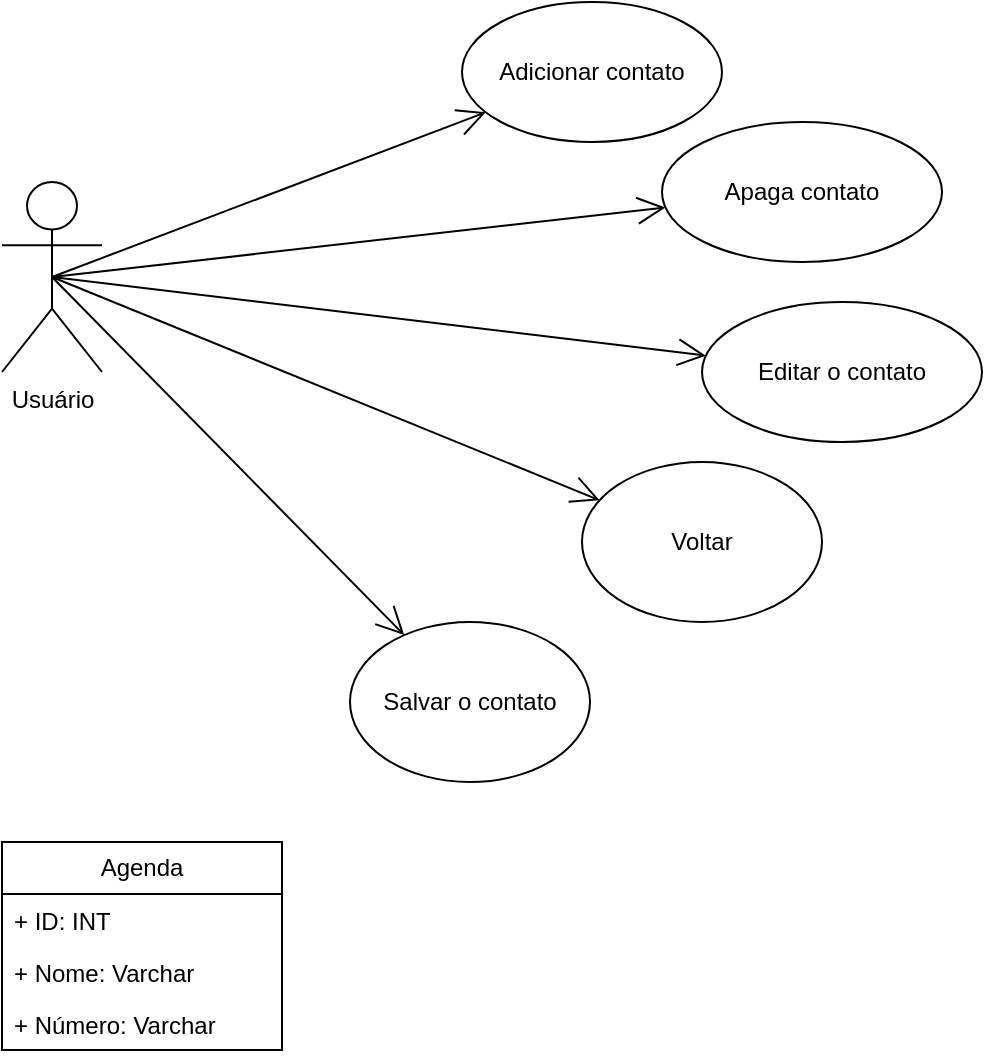 <mxfile version="24.9.3">
  <diagram name="Página-1" id="uQEMmvssTPvJ5DPufRJf">
    <mxGraphModel dx="1434" dy="780" grid="1" gridSize="10" guides="1" tooltips="1" connect="1" arrows="1" fold="1" page="1" pageScale="1" pageWidth="827" pageHeight="1169" math="0" shadow="0">
      <root>
        <mxCell id="0" />
        <mxCell id="1" parent="0" />
        <mxCell id="2Mwwbc90E_nYIf59NP4B-6" value="Adicionar contato" style="ellipse;whiteSpace=wrap;html=1;" parent="1" vertex="1">
          <mxGeometry x="350" y="50" width="130" height="70" as="geometry" />
        </mxCell>
        <mxCell id="2Mwwbc90E_nYIf59NP4B-8" value="" style="endArrow=open;endFill=1;endSize=12;html=1;rounded=0;exitX=0.5;exitY=0.5;exitDx=0;exitDy=0;exitPerimeter=0;" parent="1" source="N6wAdTiqHCBUAlY8DSNw-11" target="2Mwwbc90E_nYIf59NP4B-6" edge="1">
          <mxGeometry width="160" relative="1" as="geometry">
            <mxPoint x="195" y="190" as="sourcePoint" />
            <mxPoint x="490" y="290" as="targetPoint" />
          </mxGeometry>
        </mxCell>
        <mxCell id="2Mwwbc90E_nYIf59NP4B-9" value="Apaga contato" style="ellipse;whiteSpace=wrap;html=1;" parent="1" vertex="1">
          <mxGeometry x="450" y="110" width="140" height="70" as="geometry" />
        </mxCell>
        <mxCell id="2Mwwbc90E_nYIf59NP4B-12" value="Editar o contato" style="ellipse;whiteSpace=wrap;html=1;" parent="1" vertex="1">
          <mxGeometry x="470" y="200" width="140" height="70" as="geometry" />
        </mxCell>
        <mxCell id="2Mwwbc90E_nYIf59NP4B-13" value="" style="endArrow=open;endFill=1;endSize=12;html=1;rounded=0;exitX=0.5;exitY=0.5;exitDx=0;exitDy=0;exitPerimeter=0;" parent="1" source="N6wAdTiqHCBUAlY8DSNw-11" target="2Mwwbc90E_nYIf59NP4B-12" edge="1">
          <mxGeometry width="160" relative="1" as="geometry">
            <mxPoint x="195" y="190" as="sourcePoint" />
            <mxPoint x="490" y="290" as="targetPoint" />
          </mxGeometry>
        </mxCell>
        <mxCell id="2Mwwbc90E_nYIf59NP4B-14" value="" style="endArrow=open;endFill=1;endSize=12;html=1;rounded=0;exitX=0.5;exitY=0.5;exitDx=0;exitDy=0;exitPerimeter=0;" parent="1" source="N6wAdTiqHCBUAlY8DSNw-11" target="2Mwwbc90E_nYIf59NP4B-9" edge="1">
          <mxGeometry width="160" relative="1" as="geometry">
            <mxPoint x="195" y="190" as="sourcePoint" />
            <mxPoint x="490" y="290" as="targetPoint" />
          </mxGeometry>
        </mxCell>
        <mxCell id="2Mwwbc90E_nYIf59NP4B-15" value="Agenda" style="swimlane;fontStyle=0;childLayout=stackLayout;horizontal=1;startSize=26;fillColor=none;horizontalStack=0;resizeParent=1;resizeParentMax=0;resizeLast=0;collapsible=1;marginBottom=0;whiteSpace=wrap;html=1;" parent="1" vertex="1">
          <mxGeometry x="120" y="470" width="140" height="104" as="geometry" />
        </mxCell>
        <mxCell id="2Mwwbc90E_nYIf59NP4B-16" value="+ ID: INT" style="text;strokeColor=none;fillColor=none;align=left;verticalAlign=top;spacingLeft=4;spacingRight=4;overflow=hidden;rotatable=0;points=[[0,0.5],[1,0.5]];portConstraint=eastwest;whiteSpace=wrap;html=1;" parent="2Mwwbc90E_nYIf59NP4B-15" vertex="1">
          <mxGeometry y="26" width="140" height="26" as="geometry" />
        </mxCell>
        <mxCell id="2Mwwbc90E_nYIf59NP4B-17" value="+ Nome: Varchar" style="text;strokeColor=none;fillColor=none;align=left;verticalAlign=top;spacingLeft=4;spacingRight=4;overflow=hidden;rotatable=0;points=[[0,0.5],[1,0.5]];portConstraint=eastwest;whiteSpace=wrap;html=1;" parent="2Mwwbc90E_nYIf59NP4B-15" vertex="1">
          <mxGeometry y="52" width="140" height="26" as="geometry" />
        </mxCell>
        <mxCell id="2Mwwbc90E_nYIf59NP4B-18" value="+ Número: Varchar" style="text;strokeColor=none;fillColor=none;align=left;verticalAlign=top;spacingLeft=4;spacingRight=4;overflow=hidden;rotatable=0;points=[[0,0.5],[1,0.5]];portConstraint=eastwest;whiteSpace=wrap;html=1;" parent="2Mwwbc90E_nYIf59NP4B-15" vertex="1">
          <mxGeometry y="78" width="140" height="26" as="geometry" />
        </mxCell>
        <mxCell id="N6wAdTiqHCBUAlY8DSNw-6" value="Voltar" style="ellipse;whiteSpace=wrap;html=1;" vertex="1" parent="1">
          <mxGeometry x="410" y="280" width="120" height="80" as="geometry" />
        </mxCell>
        <mxCell id="N6wAdTiqHCBUAlY8DSNw-7" value="Salvar o contato" style="ellipse;whiteSpace=wrap;html=1;" vertex="1" parent="1">
          <mxGeometry x="294" y="360" width="120" height="80" as="geometry" />
        </mxCell>
        <mxCell id="N6wAdTiqHCBUAlY8DSNw-9" value="" style="endArrow=open;endFill=1;endSize=12;html=1;rounded=0;exitX=0.5;exitY=0.5;exitDx=0;exitDy=0;exitPerimeter=0;" edge="1" parent="1" source="N6wAdTiqHCBUAlY8DSNw-11" target="N6wAdTiqHCBUAlY8DSNw-6">
          <mxGeometry width="160" relative="1" as="geometry">
            <mxPoint x="198" y="203.98" as="sourcePoint" />
            <mxPoint x="430" y="290" as="targetPoint" />
          </mxGeometry>
        </mxCell>
        <mxCell id="N6wAdTiqHCBUAlY8DSNw-10" value="" style="endArrow=open;endFill=1;endSize=12;html=1;rounded=0;exitX=0.5;exitY=0.5;exitDx=0;exitDy=0;exitPerimeter=0;" edge="1" parent="1" source="N6wAdTiqHCBUAlY8DSNw-11" target="N6wAdTiqHCBUAlY8DSNw-7">
          <mxGeometry width="160" relative="1" as="geometry">
            <mxPoint x="210" y="209.811" as="sourcePoint" />
            <mxPoint x="430" y="420" as="targetPoint" />
          </mxGeometry>
        </mxCell>
        <mxCell id="N6wAdTiqHCBUAlY8DSNw-11" value="Usuário" style="shape=umlActor;verticalLabelPosition=bottom;verticalAlign=top;html=1;" vertex="1" parent="1">
          <mxGeometry x="120" y="140" width="50" height="95" as="geometry" />
        </mxCell>
      </root>
    </mxGraphModel>
  </diagram>
</mxfile>
